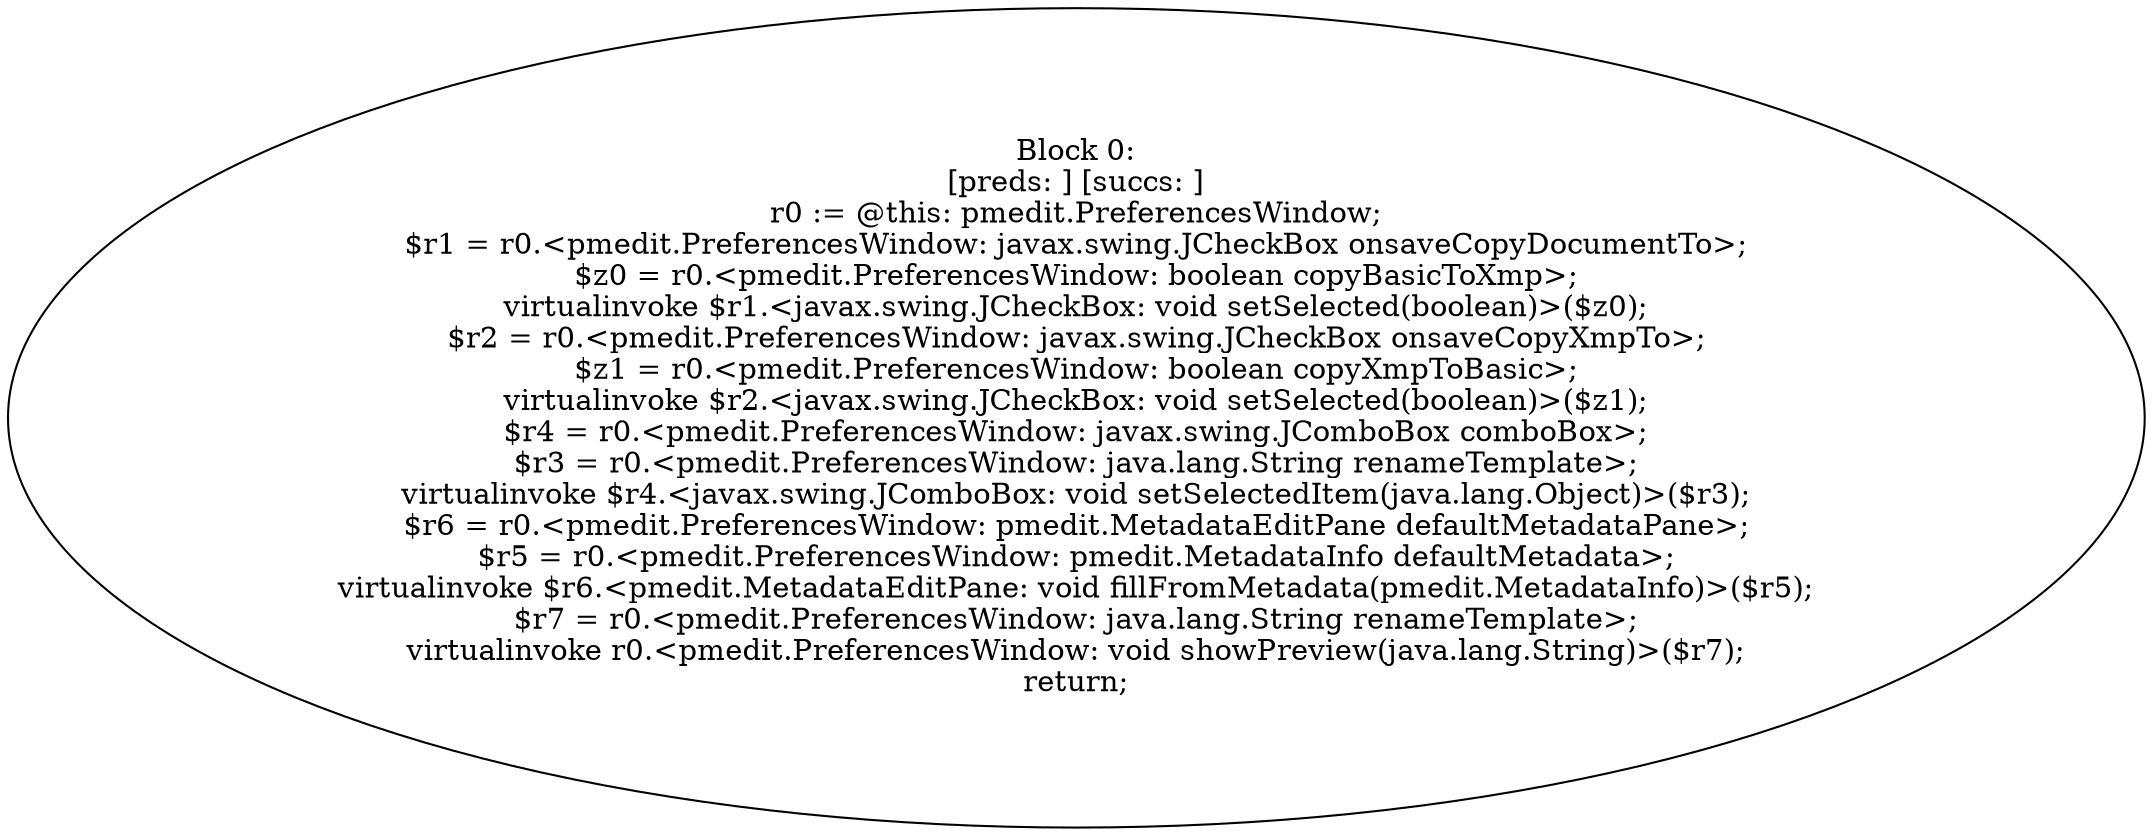 digraph "unitGraph" {
    "Block 0:
[preds: ] [succs: ]
r0 := @this: pmedit.PreferencesWindow;
$r1 = r0.<pmedit.PreferencesWindow: javax.swing.JCheckBox onsaveCopyDocumentTo>;
$z0 = r0.<pmedit.PreferencesWindow: boolean copyBasicToXmp>;
virtualinvoke $r1.<javax.swing.JCheckBox: void setSelected(boolean)>($z0);
$r2 = r0.<pmedit.PreferencesWindow: javax.swing.JCheckBox onsaveCopyXmpTo>;
$z1 = r0.<pmedit.PreferencesWindow: boolean copyXmpToBasic>;
virtualinvoke $r2.<javax.swing.JCheckBox: void setSelected(boolean)>($z1);
$r4 = r0.<pmedit.PreferencesWindow: javax.swing.JComboBox comboBox>;
$r3 = r0.<pmedit.PreferencesWindow: java.lang.String renameTemplate>;
virtualinvoke $r4.<javax.swing.JComboBox: void setSelectedItem(java.lang.Object)>($r3);
$r6 = r0.<pmedit.PreferencesWindow: pmedit.MetadataEditPane defaultMetadataPane>;
$r5 = r0.<pmedit.PreferencesWindow: pmedit.MetadataInfo defaultMetadata>;
virtualinvoke $r6.<pmedit.MetadataEditPane: void fillFromMetadata(pmedit.MetadataInfo)>($r5);
$r7 = r0.<pmedit.PreferencesWindow: java.lang.String renameTemplate>;
virtualinvoke r0.<pmedit.PreferencesWindow: void showPreview(java.lang.String)>($r7);
return;
"
}
